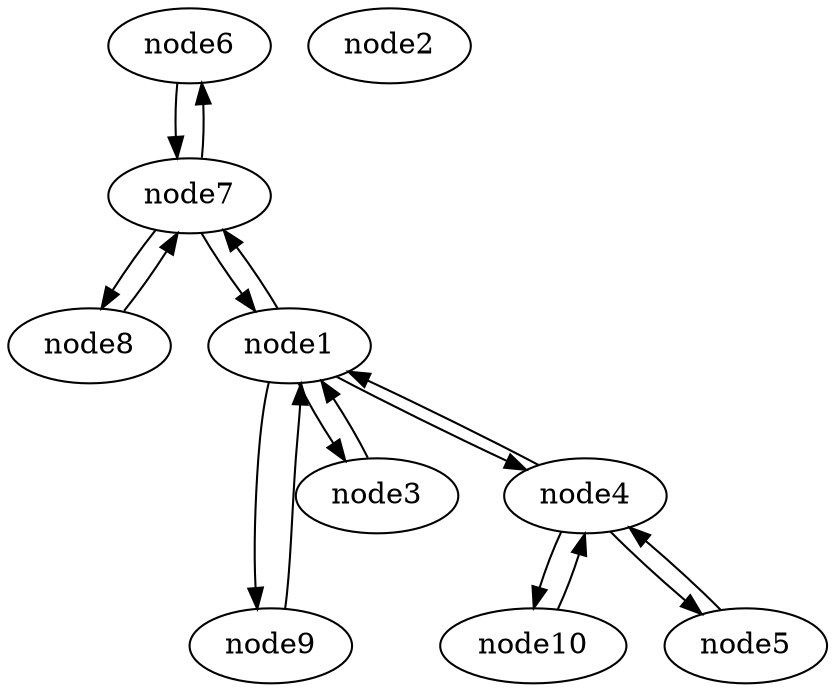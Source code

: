 strict digraph {


	"node6" [  weight=0 ];

	"node6" -> "node7" [  weight=0 ];

	"node8" [  weight=0 ];

	"node8" -> "node7" [  weight=0 ];

	"node1" [  weight=0 ];

	"node1" -> "node9" [  weight=0 ];

	"node1" -> "node3" [  weight=0 ];

	"node1" -> "node4" [  weight=0 ];

	"node1" -> "node7" [  weight=0 ];

	"node2" [  weight=0 ];

	"node10" [  weight=0 ];

	"node10" -> "node4" [  weight=0 ];

	"node3" [  weight=0 ];

	"node3" -> "node1" [  weight=0 ];

	"node4" [  weight=0 ];

	"node4" -> "node1" [  weight=0 ];

	"node4" -> "node5" [  weight=0 ];

	"node4" -> "node10" [  weight=0 ];

	"node7" [  weight=0 ];

	"node7" -> "node1" [  weight=0 ];

	"node7" -> "node8" [  weight=0 ];

	"node7" -> "node6" [  weight=0 ];

	"node9" [  weight=0 ];

	"node9" -> "node1" [  weight=0 ];

	"node5" [  weight=0 ];

	"node5" -> "node4" [  weight=0 ];

}

